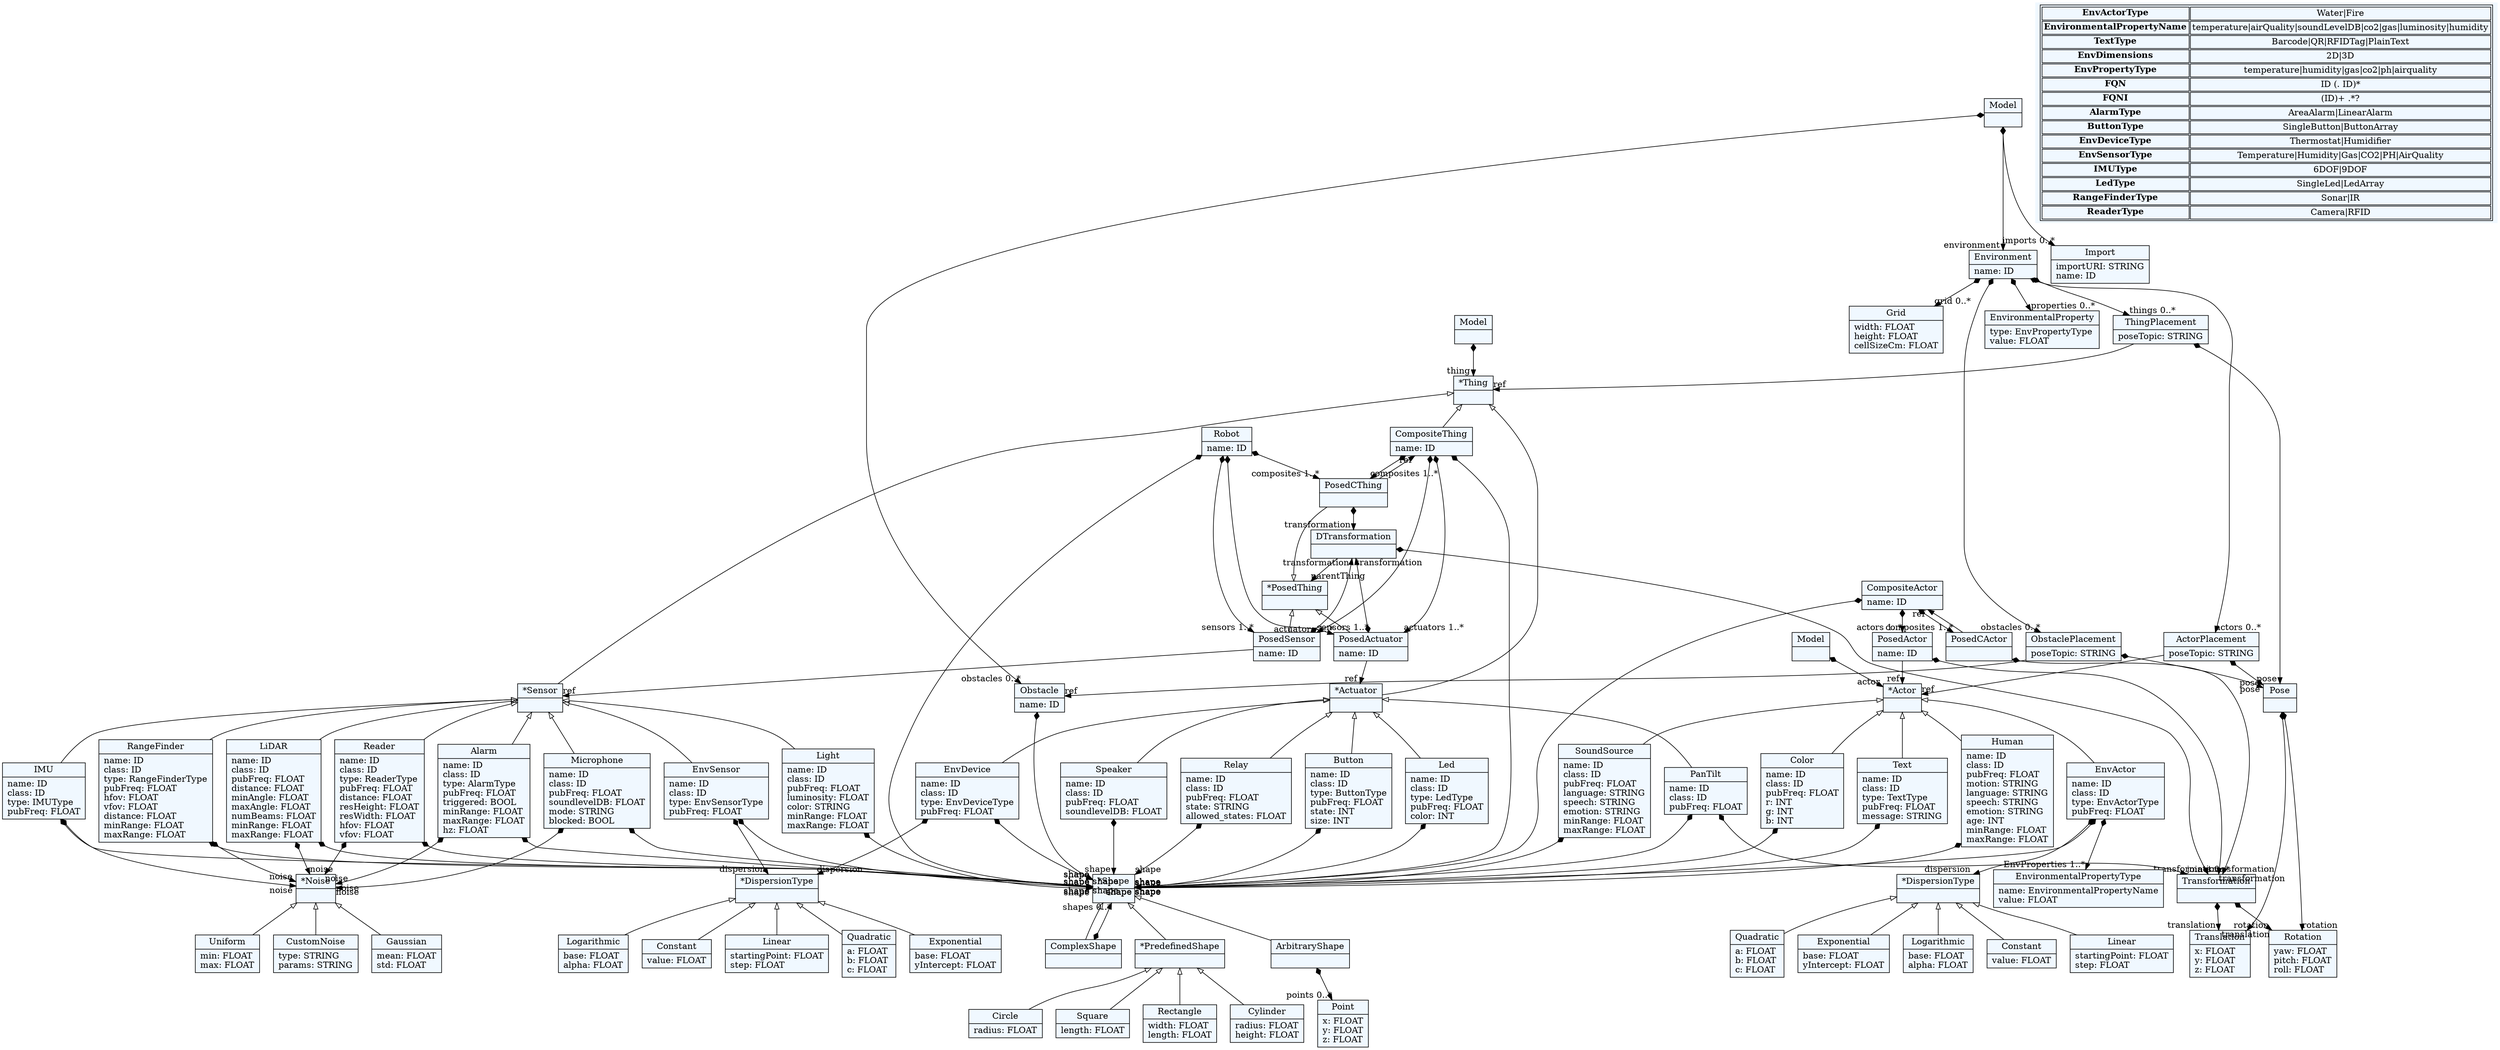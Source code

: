 
    digraph textX {
    fontname = "Bitstream Vera Sans"
    fontsize = 8
    node[
        shape=record,
        style=filled,
        fillcolor=aliceblue
    ]
    nodesep = 0.3
    edge[dir=black,arrowtail=empty]


1728189290144[ label="{Model|}"]

1728189290624[ label="{ThingPlacement|poseTopic: STRING\l}"]

1728188394352[ label="{ActorPlacement|poseTopic: STRING\l}"]

1728189231808[ label="{ObstaclePlacement|poseTopic: STRING\l}"]

1728189233968[ label="{Environment|name: ID\l}"]

1728189224992[ label="{Grid|width: FLOAT\lheight: FLOAT\lcellSizeCm: FLOAT\l}"]

1728189542768[ label="{Obstacle|name: ID\l}"]

1728189539456[ label="{EnvironmentalProperty|type: EnvPropertyType\lvalue: FLOAT\l}"]

1728188087712[ label="{Import|importURI: STRING\lname: ID\l}"]

1728188188192[ label="{Model|}"]

1728188187328[ label="{*Thing|}"]

1728188188816[ label="{CompositeThing|name: ID\l}"]

1728188188096[ label="{Robot|name: ID\l}"]

1728188186704[ label="{*PosedThing|}"]

1728188186800[ label="{PosedCThing|}"]

1728188186848[ label="{PosedSensor|name: ID\l}"]

1728188186992[ label="{PosedActuator|name: ID\l}"]

1728188187280[ label="{*Sensor|}"]

1728189292208[ label="{EnvSensor|name: ID\lclass: ID\ltype: EnvSensorType\lpubFreq: FLOAT\l}"]

1728188187184[ label="{RangeFinder|name: ID\lclass: ID\ltype: RangeFinderType\lpubFreq: FLOAT\lhfov: FLOAT\lvfov: FLOAT\ldistance: FLOAT\lminRange: FLOAT\lmaxRange: FLOAT\l}"]

1728189357696[ label="{LiDAR|name: ID\lclass: ID\lpubFreq: FLOAT\ldistance: FLOAT\lminAngle: FLOAT\lmaxAngle: FLOAT\lnumBeams: FLOAT\lminRange: FLOAT\lmaxRange: FLOAT\l}"]

1728188188576[ label="{Reader|name: ID\lclass: ID\ltype: ReaderType\lpubFreq: FLOAT\ldistance: FLOAT\lresHeight: FLOAT\lresWidth: FLOAT\lhfov: FLOAT\lvfov: FLOAT\l}"]

1728188189344[ label="{Alarm|name: ID\lclass: ID\ltype: AlarmType\lpubFreq: FLOAT\ltriggered: BOOL\lminRange: FLOAT\lmaxRange: FLOAT\lhz: FLOAT\l}"]

1728188189488[ label="{Microphone|name: ID\lclass: ID\lpubFreq: FLOAT\lsoundlevelDB: FLOAT\lmode: STRING\lblocked: BOOL\l}"]

1728188189536[ label="{Light|name: ID\lclass: ID\lpubFreq: FLOAT\lluminosity: FLOAT\lcolor: STRING\lminRange: FLOAT\lmaxRange: FLOAT\l}"]

1728188189632[ label="{IMU|name: ID\lclass: ID\ltype: IMUType\lpubFreq: FLOAT\l}"]

1728188189824[ label="{*Actuator|}"]

1728188079696[ label="{PanTilt|name: ID\lclass: ID\lpubFreq: FLOAT\l}"]

1728188189968[ label="{EnvDevice|name: ID\lclass: ID\ltype: EnvDeviceType\lpubFreq: FLOAT\l}"]

1728188190160[ label="{Relay|name: ID\lclass: ID\lpubFreq: FLOAT\lstate: STRING\lallowed_states: FLOAT\l}"]

1728188190352[ label="{Button|name: ID\lclass: ID\ltype: ButtonType\lpubFreq: FLOAT\lstate: INT\lsize: INT\l}"]

1728188190496[ label="{Led|name: ID\lclass: ID\ltype: LedType\lpubFreq: FLOAT\lcolor: INT\l}"]

1728188190592[ label="{Speaker|name: ID\lclass: ID\lpubFreq: FLOAT\lsoundlevelDB: FLOAT\l}"]

1728188190688[ label="{*Noise|}"]

1728189356448[ label="{Gaussian|mean: FLOAT\lstd: FLOAT\l}"]

1728188190832[ label="{Uniform|min: FLOAT\lmax: FLOAT\l}"]

1728188190880[ label="{CustomNoise|type: STRING\lparams: STRING\l}"]

1728188190976[ label="{DTransformation|}"]

1728188191072[ label="{*DispersionType|}"]

1728188191168[ label="{Constant|value: FLOAT\l}"]

1728188191264[ label="{Linear|startingPoint: FLOAT\lstep: FLOAT\l}"]

1728188191360[ label="{Quadratic|a: FLOAT\lb: FLOAT\lc: FLOAT\l}"]

1728188191408[ label="{Exponential|base: FLOAT\lyIntercept: FLOAT\l}"]

1728188191504[ label="{Logarithmic|base: FLOAT\lalpha: FLOAT\l}"]

1728188191600[ label="{Model|}"]

1728188191696[ label="{CompositeActor|name: ID\l}"]

1728188191792[ label="{PosedActor|name: ID\l}"]

1728188191888[ label="{PosedCActor|}"]

1728188191984[ label="{*Actor|}"]

1728188192080[ label="{SoundSource|name: ID\lclass: ID\lpubFreq: FLOAT\llanguage: STRING\lspeech: STRING\lemotion: STRING\lminRange: FLOAT\lmaxRange: FLOAT\l}"]

1728188192176[ label="{Color|name: ID\lclass: ID\lpubFreq: FLOAT\lr: INT\lg: INT\lb: INT\l}"]

1728188192272[ label="{Text|name: ID\lclass: ID\ltype: TextType\lpubFreq: FLOAT\lmessage: STRING\l}"]

1728188192464[ label="{EnvActor|name: ID\lclass: ID\ltype: EnvActorType\lpubFreq: FLOAT\l}"]

1728188192656[ label="{EnvironmentalPropertyType|name: EnvironmentalPropertyName\lvalue: FLOAT\l}"]

1728188192752[ label="{Human|name: ID\lclass: ID\lpubFreq: FLOAT\lmotion: STRING\llanguage: STRING\lspeech: STRING\lemotion: STRING\lage: INT\lminRange: FLOAT\lmaxRange: FLOAT\l}"]

1728188192800[ label="{*DispersionType|}"]

1728188192896[ label="{Constant|value: FLOAT\l}"]

1728188192992[ label="{Linear|startingPoint: FLOAT\lstep: FLOAT\l}"]

1728188193088[ label="{Quadratic|a: FLOAT\lb: FLOAT\lc: FLOAT\l}"]

1728188193184[ label="{Exponential|base: FLOAT\lyIntercept: FLOAT\l}"]

1728188193280[ label="{Logarithmic|base: FLOAT\lalpha: FLOAT\l}"]

1728188193376[ label="{Point|x: FLOAT\ly: FLOAT\lz: FLOAT\l}"]

1728188193472[ label="{Translation|x: FLOAT\ly: FLOAT\lz: FLOAT\l}"]

1728188193568[ label="{Rotation|yaw: FLOAT\lpitch: FLOAT\lroll: FLOAT\l}"]

1728188193664[ label="{Transformation|}"]

1728188078256[ label="{Pose|}"]

1728188193808[ label="{*Shape|}"]

1728188193904[ label="{ComplexShape|}"]

1728188193952[ label="{*PredefinedShape|}"]

1728188194048[ label="{Circle|radius: FLOAT\l}"]

1728188194144[ label="{Square|length: FLOAT\l}"]

1728188194240[ label="{Rectangle|width: FLOAT\llength: FLOAT\l}"]

1728188194336[ label="{Cylinder|radius: FLOAT\lheight: FLOAT\l}"]

1728188194384[ label="{ArbitraryShape|}"]



1728189290144 -> 1728188087712[arrowtail=diamond, dir=both, headlabel="imports 0..*"]
1728189290144 -> 1728189233968[arrowtail=diamond, dir=both, headlabel="environment "]
1728189290144 -> 1728189542768[arrowtail=diamond, dir=both, headlabel="obstacles 0..*"]
1728189290624 -> 1728188187328[headlabel="ref "]
1728189290624 -> 1728188078256[arrowtail=diamond, dir=both, headlabel="pose "]
1728188394352 -> 1728188191984[headlabel="ref "]
1728188394352 -> 1728188078256[arrowtail=diamond, dir=both, headlabel="pose "]
1728189231808 -> 1728189542768[headlabel="ref "]
1728189231808 -> 1728188078256[arrowtail=diamond, dir=both, headlabel="pose "]
1728189233968 -> 1728189224992[arrowtail=diamond, dir=both, headlabel="grid 0..*"]
1728189233968 -> 1728189539456[arrowtail=diamond, dir=both, headlabel="properties 0..*"]
1728189233968 -> 1728189290624[arrowtail=diamond, dir=both, headlabel="things 0..*"]
1728189233968 -> 1728188394352[arrowtail=diamond, dir=both, headlabel="actors 0..*"]
1728189233968 -> 1728189231808[arrowtail=diamond, dir=both, headlabel="obstacles 0..*"]
1728189542768 -> 1728188193808[arrowtail=diamond, dir=both, headlabel="shape "]
1728188188192 -> 1728188187328[arrowtail=diamond, dir=both, headlabel="thing "]
1728188187328 -> 1728188187280 [dir=back]
1728188187328 -> 1728188189824 [dir=back]
1728188187328 -> 1728188188816 [dir=back]
1728188188816 -> 1728188193808[arrowtail=diamond, dir=both, headlabel="shape "]
1728188188816 -> 1728188186848[arrowtail=diamond, dir=both, headlabel="sensors 1..*"]
1728188188816 -> 1728188186992[arrowtail=diamond, dir=both, headlabel="actuators 1..*"]
1728188188816 -> 1728188186800[arrowtail=diamond, dir=both, headlabel="composites 1..*"]
1728188188096 -> 1728188193808[arrowtail=diamond, dir=both, headlabel="shape "]
1728188188096 -> 1728188186848[arrowtail=diamond, dir=both, headlabel="sensors 1..*"]
1728188188096 -> 1728188186992[arrowtail=diamond, dir=both, headlabel="actuators 1..*"]
1728188188096 -> 1728188186800[arrowtail=diamond, dir=both, headlabel="composites 1..*"]
1728188186704 -> 1728188186848 [dir=back]
1728188186704 -> 1728188186992 [dir=back]
1728188186704 -> 1728188186800 [dir=back]
1728188186800 -> 1728188188816[headlabel="ref "]
1728188186800 -> 1728188190976[arrowtail=diamond, dir=both, headlabel="transformation "]
1728188186848 -> 1728188187280[headlabel="ref "]
1728188186848 -> 1728188190976[arrowtail=diamond, dir=both, headlabel="transformation "]
1728188186992 -> 1728188189824[headlabel="ref "]
1728188186992 -> 1728188190976[arrowtail=diamond, dir=both, headlabel="transformation "]
1728188187280 -> 1728189292208 [dir=back]
1728188187280 -> 1728188187184 [dir=back]
1728188187280 -> 1728189357696 [dir=back]
1728188187280 -> 1728188188576 [dir=back]
1728188187280 -> 1728188189344 [dir=back]
1728188187280 -> 1728188189488 [dir=back]
1728188187280 -> 1728188189536 [dir=back]
1728188187280 -> 1728188189632 [dir=back]
1728189292208 -> 1728188191072[arrowtail=diamond, dir=both, headlabel="dispersion "]
1728189292208 -> 1728188193808[arrowtail=diamond, dir=both, headlabel="shape "]
1728188187184 -> 1728188193808[arrowtail=diamond, dir=both, headlabel="shape "]
1728188187184 -> 1728188190688[arrowtail=diamond, dir=both, headlabel="noise "]
1728189357696 -> 1728188193808[arrowtail=diamond, dir=both, headlabel="shape "]
1728189357696 -> 1728188190688[arrowtail=diamond, dir=both, headlabel="noise "]
1728188188576 -> 1728188193808[arrowtail=diamond, dir=both, headlabel="shape "]
1728188188576 -> 1728188190688[arrowtail=diamond, dir=both, headlabel="noise "]
1728188189344 -> 1728188193808[arrowtail=diamond, dir=both, headlabel="shape "]
1728188189344 -> 1728188190688[arrowtail=diamond, dir=both, headlabel="noise "]
1728188189488 -> 1728188193808[arrowtail=diamond, dir=both, headlabel="shape "]
1728188189488 -> 1728188190688[arrowtail=diamond, dir=both, headlabel="noise "]
1728188189536 -> 1728188193808[arrowtail=diamond, dir=both, headlabel="shape "]
1728188189632 -> 1728188193808[arrowtail=diamond, dir=both, headlabel="shape "]
1728188189632 -> 1728188190688[arrowtail=diamond, dir=both, headlabel="noise "]
1728188189824 -> 1728188079696 [dir=back]
1728188189824 -> 1728188189968 [dir=back]
1728188189824 -> 1728188190160 [dir=back]
1728188189824 -> 1728188190352 [dir=back]
1728188189824 -> 1728188190496 [dir=back]
1728188189824 -> 1728188190592 [dir=back]
1728188079696 -> 1728188193664[arrowtail=diamond, dir=both, headlabel="joints 0..*"]
1728188079696 -> 1728188193808[arrowtail=diamond, dir=both, headlabel="shape "]
1728188189968 -> 1728188191072[arrowtail=diamond, dir=both, headlabel="dispersion "]
1728188189968 -> 1728188193808[arrowtail=diamond, dir=both, headlabel="shape "]
1728188190160 -> 1728188193808[arrowtail=diamond, dir=both, headlabel="shape "]
1728188190352 -> 1728188193808[arrowtail=diamond, dir=both, headlabel="shape "]
1728188190496 -> 1728188193808[arrowtail=diamond, dir=both, headlabel="shape "]
1728188190592 -> 1728188193808[arrowtail=diamond, dir=both, headlabel="shape "]
1728188190688 -> 1728189356448 [dir=back]
1728188190688 -> 1728188190832 [dir=back]
1728188190688 -> 1728188190880 [dir=back]
1728188190976 -> 1728188193664[arrowtail=diamond, dir=both, headlabel="transformation "]
1728188190976 -> 1728188186704[headlabel="parentThing "]
1728188191072 -> 1728188191168 [dir=back]
1728188191072 -> 1728188191264 [dir=back]
1728188191072 -> 1728188191360 [dir=back]
1728188191072 -> 1728188191408 [dir=back]
1728188191072 -> 1728188191504 [dir=back]
1728188191600 -> 1728188191984[arrowtail=diamond, dir=both, headlabel="actor "]
1728188191696 -> 1728188193808[arrowtail=diamond, dir=both, headlabel="shape "]
1728188191696 -> 1728188191792[arrowtail=diamond, dir=both, headlabel="actors 1..*"]
1728188191696 -> 1728188191888[arrowtail=diamond, dir=both, headlabel="composites 1..*"]
1728188191792 -> 1728188191984[headlabel="ref "]
1728188191792 -> 1728188193664[arrowtail=diamond, dir=both, headlabel="transformation "]
1728188191888 -> 1728188191696[headlabel="ref "]
1728188191888 -> 1728188193664[arrowtail=diamond, dir=both, headlabel="transformation "]
1728188191984 -> 1728188192080 [dir=back]
1728188191984 -> 1728188192176 [dir=back]
1728188191984 -> 1728188192272 [dir=back]
1728188191984 -> 1728188192464 [dir=back]
1728188191984 -> 1728188192752 [dir=back]
1728188192080 -> 1728188193808[arrowtail=diamond, dir=both, headlabel="shape "]
1728188192176 -> 1728188193808[arrowtail=diamond, dir=both, headlabel="shape "]
1728188192272 -> 1728188193808[arrowtail=diamond, dir=both, headlabel="shape "]
1728188192464 -> 1728188192656[arrowtail=diamond, dir=both, headlabel="EnvProperties 1..*"]
1728188192464 -> 1728188192800[arrowtail=diamond, dir=both, headlabel="dispersion "]
1728188192464 -> 1728188193808[arrowtail=diamond, dir=both, headlabel="shape "]
1728188192752 -> 1728188193808[arrowtail=diamond, dir=both, headlabel="shape "]
1728188192800 -> 1728188192896 [dir=back]
1728188192800 -> 1728188192992 [dir=back]
1728188192800 -> 1728188193088 [dir=back]
1728188192800 -> 1728188193184 [dir=back]
1728188192800 -> 1728188193280 [dir=back]
1728188193664 -> 1728188193472[arrowtail=diamond, dir=both, headlabel="translation "]
1728188193664 -> 1728188193568[arrowtail=diamond, dir=both, headlabel="rotation "]
1728188078256 -> 1728188193472[arrowtail=diamond, dir=both, headlabel="translation "]
1728188078256 -> 1728188193568[arrowtail=diamond, dir=both, headlabel="rotation "]
1728188193808 -> 1728188193952 [dir=back]
1728188193808 -> 1728188194384 [dir=back]
1728188193808 -> 1728188193904 [dir=back]
1728188193904 -> 1728188193808[arrowtail=diamond, dir=both, headlabel="shapes 0..*"]
1728188193952 -> 1728188194048 [dir=back]
1728188193952 -> 1728188194144 [dir=back]
1728188193952 -> 1728188194240 [dir=back]
1728188193952 -> 1728188194336 [dir=back]
1728188194384 -> 1728188193376[arrowtail=diamond, dir=both, headlabel="points 0..*"]
match_rules [ shape=plaintext, label=< <table>
	<tr>
		<td><b>EnvActorType</b></td><td>Water|Fire</td>
	</tr>
	<tr>
		<td><b>EnvironmentalPropertyName</b></td><td>temperature|airQuality|soundLevelDB|co2|gas|luminosity|humidity</td>
	</tr>
	<tr>
		<td><b>TextType</b></td><td>Barcode|QR|RFIDTag|PlainText</td>
	</tr>
	<tr>
		<td><b>EnvDimensions</b></td><td>2D|3D</td>
	</tr>
	<tr>
		<td><b>EnvPropertyType</b></td><td>temperature|humidity|gas|co2|ph|airquality</td>
	</tr>
	<tr>
		<td><b>FQN</b></td><td>ID (. ID)*</td>
	</tr>
	<tr>
		<td><b>FQNI</b></td><td>(ID)+ .*?</td>
	</tr>
	<tr>
		<td><b>AlarmType</b></td><td>AreaAlarm|LinearAlarm</td>
	</tr>
	<tr>
		<td><b>ButtonType</b></td><td>SingleButton|ButtonArray</td>
	</tr>
	<tr>
		<td><b>EnvDeviceType</b></td><td>Thermostat|Humidifier</td>
	</tr>
	<tr>
		<td><b>EnvSensorType</b></td><td>Temperature|Humidity|Gas|CO2|PH|AirQuality</td>
	</tr>
	<tr>
		<td><b>IMUType</b></td><td>6DOF|9DOF</td>
	</tr>
	<tr>
		<td><b>LedType</b></td><td>SingleLed|LedArray</td>
	</tr>
	<tr>
		<td><b>RangeFinderType</b></td><td>Sonar|IR</td>
	</tr>
	<tr>
		<td><b>ReaderType</b></td><td>Camera|RFID</td>
	</tr>
</table> >]


}
